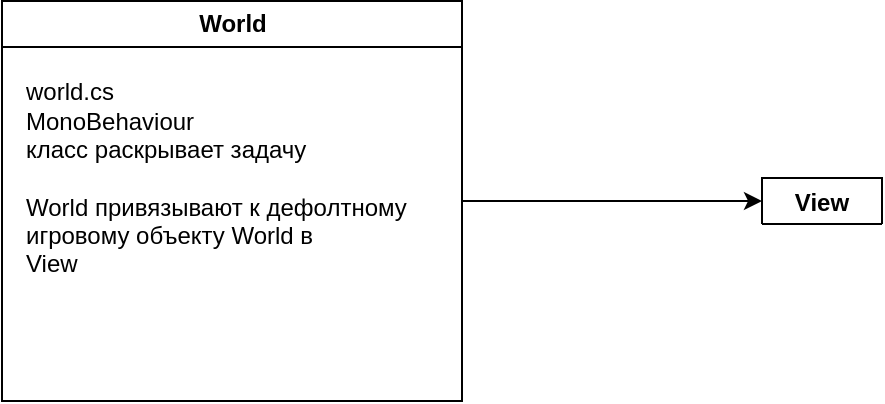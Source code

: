 <mxfile version="14.9.2" type="github">
  <diagram id="mvWnHaUZkxt0yaKvPiz3" name="Страница 1">
    <mxGraphModel dx="970" dy="520" grid="1" gridSize="10" guides="1" tooltips="1" connect="1" arrows="1" fold="1" page="1" pageScale="1" pageWidth="827" pageHeight="1169" math="0" shadow="0">
      <root>
        <mxCell id="0" />
        <mxCell id="1" parent="0" />
        <mxCell id="EqCP4BVdxGuSAQ8ki5jC-1" value="View" style="swimlane;" vertex="1" collapsed="1" parent="1">
          <mxGeometry x="590" y="140" width="60" height="23" as="geometry">
            <mxRectangle x="120" y="190" width="200" height="200" as="alternateBounds" />
          </mxGeometry>
        </mxCell>
        <mxCell id="EqCP4BVdxGuSAQ8ki5jC-2" value="name.unity&lt;br&gt;сцена по тестированию задачи" style="text;html=1;align=left;verticalAlign=middle;resizable=0;points=[];autosize=1;strokeColor=none;" vertex="1" parent="EqCP4BVdxGuSAQ8ki5jC-1">
          <mxGeometry x="5" y="30" width="190" height="30" as="geometry" />
        </mxCell>
        <mxCell id="EqCP4BVdxGuSAQ8ki5jC-5" value="" style="rounded=0;orthogonalLoop=1;jettySize=auto;html=1;startSize=23;" edge="1" parent="1" source="EqCP4BVdxGuSAQ8ki5jC-3" target="EqCP4BVdxGuSAQ8ki5jC-2">
          <mxGeometry relative="1" as="geometry" />
        </mxCell>
        <mxCell id="EqCP4BVdxGuSAQ8ki5jC-3" value="World" style="swimlane;fillColor=none;gradientColor=none;align=center;html=1;" vertex="1" parent="1">
          <mxGeometry x="210" y="51.5" width="230" height="200" as="geometry" />
        </mxCell>
        <mxCell id="EqCP4BVdxGuSAQ8ki5jC-4" value="world.cs&lt;br&gt;&lt;div&gt;&lt;span&gt;MonoBehaviour&lt;br&gt;класс раскрывает задачу&lt;br&gt;&lt;br&gt;World привязывают к дефолтному&amp;nbsp;&lt;/span&gt;&lt;/div&gt;игровому объекту World в&lt;div&gt;&lt;span&gt;View&lt;/span&gt;&lt;/div&gt;" style="text;html=1;align=left;verticalAlign=middle;resizable=0;points=[];autosize=1;strokeColor=none;" vertex="1" parent="EqCP4BVdxGuSAQ8ki5jC-3">
          <mxGeometry x="10" y="38.5" width="210" height="100" as="geometry" />
        </mxCell>
      </root>
    </mxGraphModel>
  </diagram>
</mxfile>
